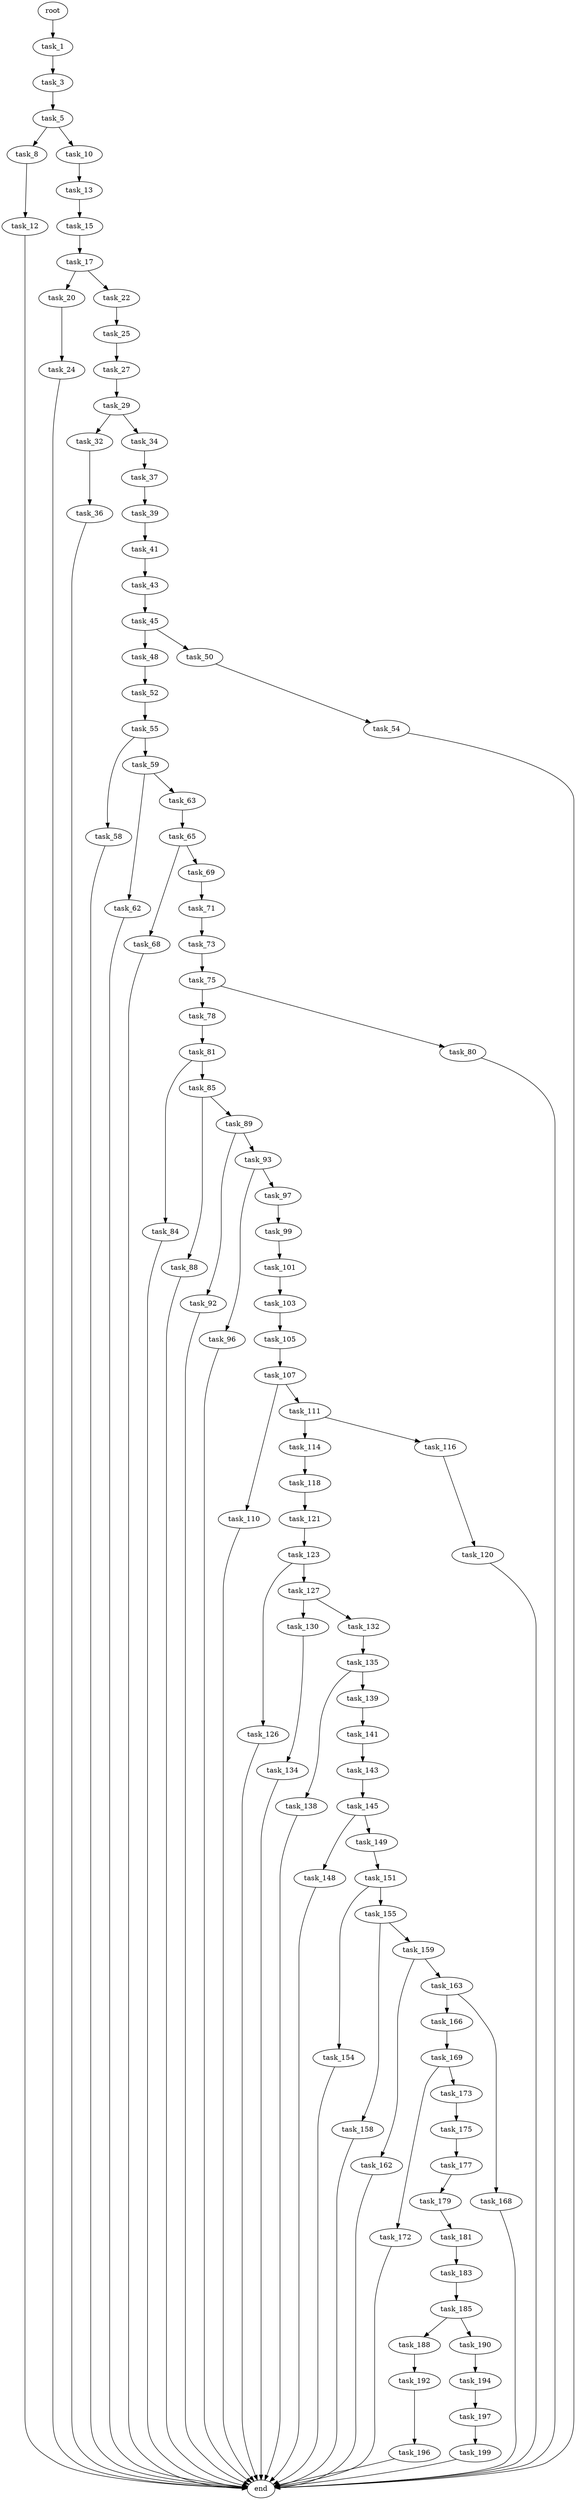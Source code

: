 digraph G {
  root [size="0.000000"];
  task_1 [size="1073741824000.000000"];
  task_3 [size="28991029248.000000"];
  task_5 [size="193090695870.000000"];
  task_8 [size="8589934592.000000"];
  task_10 [size="527193652193.000000"];
  task_12 [size="231928233984.000000"];
  task_13 [size="549755813888.000000"];
  end [size="0.000000"];
  task_15 [size="127347941146.000000"];
  task_17 [size="68719476736.000000"];
  task_20 [size="31678827256.000000"];
  task_22 [size="8589934592.000000"];
  task_24 [size="1073741824000.000000"];
  task_25 [size="1073741824000.000000"];
  task_27 [size="78307006945.000000"];
  task_29 [size="36106517630.000000"];
  task_32 [size="79423412393.000000"];
  task_34 [size="28991029248.000000"];
  task_36 [size="457780364382.000000"];
  task_37 [size="549755813888.000000"];
  task_39 [size="3669080448.000000"];
  task_41 [size="8589934592.000000"];
  task_43 [size="990212929.000000"];
  task_45 [size="16966780228.000000"];
  task_48 [size="8589934592.000000"];
  task_50 [size="13109176342.000000"];
  task_52 [size="28991029248.000000"];
  task_54 [size="28991029248.000000"];
  task_55 [size="349868804.000000"];
  task_58 [size="810711970536.000000"];
  task_59 [size="65521632390.000000"];
  task_62 [size="368293445632.000000"];
  task_63 [size="1222733532.000000"];
  task_65 [size="2282409461.000000"];
  task_68 [size="713585542.000000"];
  task_69 [size="134217728000.000000"];
  task_71 [size="8589934592.000000"];
  task_73 [size="609182857.000000"];
  task_75 [size="3231179076.000000"];
  task_78 [size="56508901555.000000"];
  task_80 [size="549755813888.000000"];
  task_81 [size="2655546646.000000"];
  task_84 [size="68719476736.000000"];
  task_85 [size="519371075.000000"];
  task_88 [size="8589934592.000000"];
  task_89 [size="24023835182.000000"];
  task_92 [size="1306538103213.000000"];
  task_93 [size="7280968276.000000"];
  task_96 [size="28991029248.000000"];
  task_97 [size="134217728000.000000"];
  task_99 [size="68719476736.000000"];
  task_101 [size="8262321977.000000"];
  task_103 [size="31354332544.000000"];
  task_105 [size="9570406555.000000"];
  task_107 [size="8809254960.000000"];
  task_110 [size="3432074048.000000"];
  task_111 [size="1073741824000.000000"];
  task_114 [size="11435150572.000000"];
  task_116 [size="710380828352.000000"];
  task_118 [size="452800833459.000000"];
  task_120 [size="117535134610.000000"];
  task_121 [size="18858252604.000000"];
  task_123 [size="56004362911.000000"];
  task_126 [size="39473024681.000000"];
  task_127 [size="35786957244.000000"];
  task_130 [size="782757789696.000000"];
  task_132 [size="531941806981.000000"];
  task_134 [size="231928233984.000000"];
  task_135 [size="14871438086.000000"];
  task_138 [size="30996250312.000000"];
  task_139 [size="1073741824000.000000"];
  task_141 [size="5390747659.000000"];
  task_143 [size="315708479936.000000"];
  task_145 [size="117745275307.000000"];
  task_148 [size="68719476736.000000"];
  task_149 [size="99839575890.000000"];
  task_151 [size="2933698645.000000"];
  task_154 [size="55241538268.000000"];
  task_155 [size="23622353414.000000"];
  task_158 [size="2234342013.000000"];
  task_159 [size="386653235400.000000"];
  task_162 [size="68719476736.000000"];
  task_163 [size="368293445632.000000"];
  task_166 [size="1609606754.000000"];
  task_168 [size="303705026018.000000"];
  task_169 [size="368293445632.000000"];
  task_172 [size="10606289810.000000"];
  task_173 [size="231928233984.000000"];
  task_175 [size="197166231548.000000"];
  task_177 [size="24946426211.000000"];
  task_179 [size="882072164203.000000"];
  task_181 [size="443765624195.000000"];
  task_183 [size="6491728982.000000"];
  task_185 [size="337130817710.000000"];
  task_188 [size="368293445632.000000"];
  task_190 [size="1240172232.000000"];
  task_192 [size="46256387325.000000"];
  task_194 [size="5126659626.000000"];
  task_196 [size="224800212650.000000"];
  task_197 [size="231928233984.000000"];
  task_199 [size="4480921208.000000"];

  root -> task_1 [size="1.000000"];
  task_1 -> task_3 [size="838860800.000000"];
  task_3 -> task_5 [size="75497472.000000"];
  task_5 -> task_8 [size="209715200.000000"];
  task_5 -> task_10 [size="209715200.000000"];
  task_8 -> task_12 [size="33554432.000000"];
  task_10 -> task_13 [size="411041792.000000"];
  task_12 -> end [size="1.000000"];
  task_13 -> task_15 [size="536870912.000000"];
  task_15 -> task_17 [size="301989888.000000"];
  task_17 -> task_20 [size="134217728.000000"];
  task_17 -> task_22 [size="134217728.000000"];
  task_20 -> task_24 [size="838860800.000000"];
  task_22 -> task_25 [size="33554432.000000"];
  task_24 -> end [size="1.000000"];
  task_25 -> task_27 [size="838860800.000000"];
  task_27 -> task_29 [size="75497472.000000"];
  task_29 -> task_32 [size="75497472.000000"];
  task_29 -> task_34 [size="75497472.000000"];
  task_32 -> task_36 [size="75497472.000000"];
  task_34 -> task_37 [size="75497472.000000"];
  task_36 -> end [size="1.000000"];
  task_37 -> task_39 [size="536870912.000000"];
  task_39 -> task_41 [size="134217728.000000"];
  task_41 -> task_43 [size="33554432.000000"];
  task_43 -> task_45 [size="75497472.000000"];
  task_45 -> task_48 [size="75497472.000000"];
  task_45 -> task_50 [size="75497472.000000"];
  task_48 -> task_52 [size="33554432.000000"];
  task_50 -> task_54 [size="301989888.000000"];
  task_52 -> task_55 [size="75497472.000000"];
  task_54 -> end [size="1.000000"];
  task_55 -> task_58 [size="33554432.000000"];
  task_55 -> task_59 [size="33554432.000000"];
  task_58 -> end [size="1.000000"];
  task_59 -> task_62 [size="209715200.000000"];
  task_59 -> task_63 [size="209715200.000000"];
  task_62 -> end [size="1.000000"];
  task_63 -> task_65 [size="33554432.000000"];
  task_65 -> task_68 [size="75497472.000000"];
  task_65 -> task_69 [size="75497472.000000"];
  task_68 -> end [size="1.000000"];
  task_69 -> task_71 [size="209715200.000000"];
  task_71 -> task_73 [size="33554432.000000"];
  task_73 -> task_75 [size="75497472.000000"];
  task_75 -> task_78 [size="75497472.000000"];
  task_75 -> task_80 [size="75497472.000000"];
  task_78 -> task_81 [size="75497472.000000"];
  task_80 -> end [size="1.000000"];
  task_81 -> task_84 [size="134217728.000000"];
  task_81 -> task_85 [size="134217728.000000"];
  task_84 -> end [size="1.000000"];
  task_85 -> task_88 [size="33554432.000000"];
  task_85 -> task_89 [size="33554432.000000"];
  task_88 -> end [size="1.000000"];
  task_89 -> task_92 [size="536870912.000000"];
  task_89 -> task_93 [size="536870912.000000"];
  task_92 -> end [size="1.000000"];
  task_93 -> task_96 [size="134217728.000000"];
  task_93 -> task_97 [size="134217728.000000"];
  task_96 -> end [size="1.000000"];
  task_97 -> task_99 [size="209715200.000000"];
  task_99 -> task_101 [size="134217728.000000"];
  task_101 -> task_103 [size="33554432.000000"];
  task_103 -> task_105 [size="838860800.000000"];
  task_105 -> task_107 [size="301989888.000000"];
  task_107 -> task_110 [size="33554432.000000"];
  task_107 -> task_111 [size="33554432.000000"];
  task_110 -> end [size="1.000000"];
  task_111 -> task_114 [size="838860800.000000"];
  task_111 -> task_116 [size="838860800.000000"];
  task_114 -> task_118 [size="301989888.000000"];
  task_116 -> task_120 [size="536870912.000000"];
  task_118 -> task_121 [size="838860800.000000"];
  task_120 -> end [size="1.000000"];
  task_121 -> task_123 [size="411041792.000000"];
  task_123 -> task_126 [size="75497472.000000"];
  task_123 -> task_127 [size="75497472.000000"];
  task_126 -> end [size="1.000000"];
  task_127 -> task_130 [size="838860800.000000"];
  task_127 -> task_132 [size="838860800.000000"];
  task_130 -> task_134 [size="679477248.000000"];
  task_132 -> task_135 [size="411041792.000000"];
  task_134 -> end [size="1.000000"];
  task_135 -> task_138 [size="301989888.000000"];
  task_135 -> task_139 [size="301989888.000000"];
  task_138 -> end [size="1.000000"];
  task_139 -> task_141 [size="838860800.000000"];
  task_141 -> task_143 [size="411041792.000000"];
  task_143 -> task_145 [size="209715200.000000"];
  task_145 -> task_148 [size="301989888.000000"];
  task_145 -> task_149 [size="301989888.000000"];
  task_148 -> end [size="1.000000"];
  task_149 -> task_151 [size="75497472.000000"];
  task_151 -> task_154 [size="75497472.000000"];
  task_151 -> task_155 [size="75497472.000000"];
  task_154 -> end [size="1.000000"];
  task_155 -> task_158 [size="75497472.000000"];
  task_155 -> task_159 [size="75497472.000000"];
  task_158 -> end [size="1.000000"];
  task_159 -> task_162 [size="411041792.000000"];
  task_159 -> task_163 [size="411041792.000000"];
  task_162 -> end [size="1.000000"];
  task_163 -> task_166 [size="411041792.000000"];
  task_163 -> task_168 [size="411041792.000000"];
  task_166 -> task_169 [size="33554432.000000"];
  task_168 -> end [size="1.000000"];
  task_169 -> task_172 [size="411041792.000000"];
  task_169 -> task_173 [size="411041792.000000"];
  task_172 -> end [size="1.000000"];
  task_173 -> task_175 [size="301989888.000000"];
  task_175 -> task_177 [size="536870912.000000"];
  task_177 -> task_179 [size="411041792.000000"];
  task_179 -> task_181 [size="838860800.000000"];
  task_181 -> task_183 [size="411041792.000000"];
  task_183 -> task_185 [size="536870912.000000"];
  task_185 -> task_188 [size="301989888.000000"];
  task_185 -> task_190 [size="301989888.000000"];
  task_188 -> task_192 [size="411041792.000000"];
  task_190 -> task_194 [size="33554432.000000"];
  task_192 -> task_196 [size="838860800.000000"];
  task_194 -> task_197 [size="536870912.000000"];
  task_196 -> end [size="1.000000"];
  task_197 -> task_199 [size="301989888.000000"];
  task_199 -> end [size="1.000000"];
}
